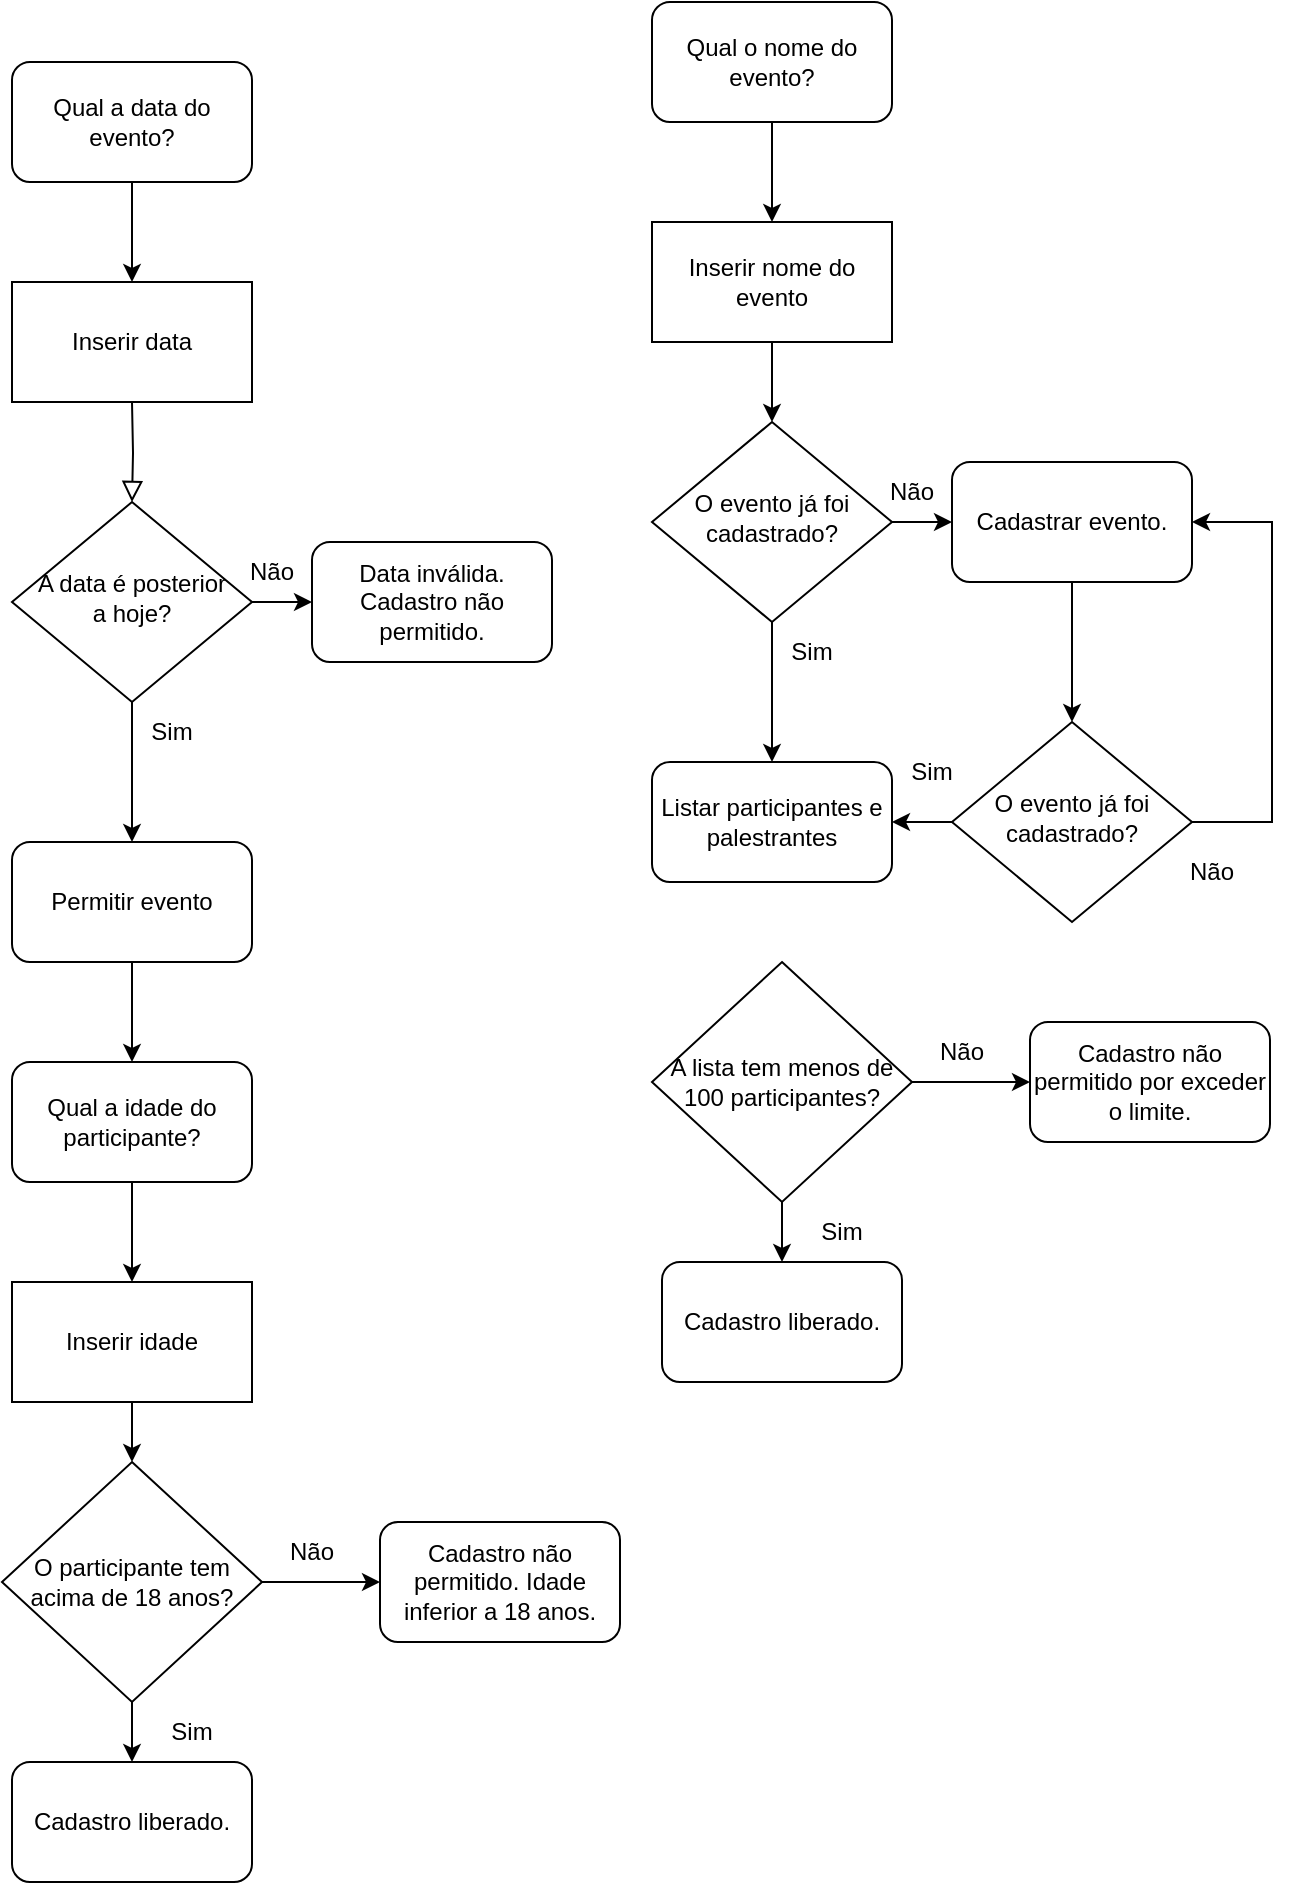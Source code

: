 <mxfile version="18.1.1" type="github">
  <diagram id="C5RBs43oDa-KdzZeNtuy" name="Page-1">
    <mxGraphModel dx="1422" dy="762" grid="1" gridSize="10" guides="1" tooltips="1" connect="1" arrows="1" fold="1" page="1" pageScale="1" pageWidth="827" pageHeight="1169" math="0" shadow="0">
      <root>
        <mxCell id="WIyWlLk6GJQsqaUBKTNV-0" />
        <mxCell id="WIyWlLk6GJQsqaUBKTNV-1" parent="WIyWlLk6GJQsqaUBKTNV-0" />
        <mxCell id="WIyWlLk6GJQsqaUBKTNV-2" value="" style="rounded=0;html=1;jettySize=auto;orthogonalLoop=1;fontSize=11;endArrow=block;endFill=0;endSize=8;strokeWidth=1;shadow=0;labelBackgroundColor=none;edgeStyle=orthogonalEdgeStyle;" parent="WIyWlLk6GJQsqaUBKTNV-1" target="WIyWlLk6GJQsqaUBKTNV-6" edge="1">
          <mxGeometry relative="1" as="geometry">
            <mxPoint x="230" y="220" as="sourcePoint" />
          </mxGeometry>
        </mxCell>
        <mxCell id="tmyHF_jK93KInjeWypOT-6" value="" style="edgeStyle=orthogonalEdgeStyle;rounded=0;orthogonalLoop=1;jettySize=auto;html=1;" edge="1" parent="WIyWlLk6GJQsqaUBKTNV-1" source="WIyWlLk6GJQsqaUBKTNV-6">
          <mxGeometry relative="1" as="geometry">
            <mxPoint x="230" y="440" as="targetPoint" />
          </mxGeometry>
        </mxCell>
        <mxCell id="tmyHF_jK93KInjeWypOT-22" value="" style="edgeStyle=orthogonalEdgeStyle;rounded=0;orthogonalLoop=1;jettySize=auto;html=1;" edge="1" parent="WIyWlLk6GJQsqaUBKTNV-1" source="WIyWlLk6GJQsqaUBKTNV-6" target="WIyWlLk6GJQsqaUBKTNV-7">
          <mxGeometry relative="1" as="geometry" />
        </mxCell>
        <mxCell id="WIyWlLk6GJQsqaUBKTNV-6" value="A data é posterior &lt;br&gt;a hoje?" style="rhombus;whiteSpace=wrap;html=1;shadow=0;fontFamily=Helvetica;fontSize=12;align=center;strokeWidth=1;spacing=6;spacingTop=-4;" parent="WIyWlLk6GJQsqaUBKTNV-1" vertex="1">
          <mxGeometry x="170" y="270" width="120" height="100" as="geometry" />
        </mxCell>
        <mxCell id="WIyWlLk6GJQsqaUBKTNV-7" value="Data inválida. Cadastro não permitido." style="rounded=1;whiteSpace=wrap;html=1;fontSize=12;glass=0;strokeWidth=1;shadow=0;" parent="WIyWlLk6GJQsqaUBKTNV-1" vertex="1">
          <mxGeometry x="320" y="290" width="120" height="60" as="geometry" />
        </mxCell>
        <mxCell id="tmyHF_jK93KInjeWypOT-34" value="" style="edgeStyle=orthogonalEdgeStyle;rounded=0;orthogonalLoop=1;jettySize=auto;html=1;" edge="1" parent="WIyWlLk6GJQsqaUBKTNV-1" source="tmyHF_jK93KInjeWypOT-3" target="tmyHF_jK93KInjeWypOT-11">
          <mxGeometry relative="1" as="geometry" />
        </mxCell>
        <mxCell id="tmyHF_jK93KInjeWypOT-3" value="Qual a data do evento?" style="rounded=1;whiteSpace=wrap;html=1;glass=0;strokeWidth=1;shadow=0;" vertex="1" parent="WIyWlLk6GJQsqaUBKTNV-1">
          <mxGeometry x="170" y="50" width="120" height="60" as="geometry" />
        </mxCell>
        <mxCell id="tmyHF_jK93KInjeWypOT-10" value="" style="edgeStyle=orthogonalEdgeStyle;rounded=0;orthogonalLoop=1;jettySize=auto;html=1;" edge="1" parent="WIyWlLk6GJQsqaUBKTNV-1" source="tmyHF_jK93KInjeWypOT-7" target="tmyHF_jK93KInjeWypOT-9">
          <mxGeometry relative="1" as="geometry" />
        </mxCell>
        <mxCell id="tmyHF_jK93KInjeWypOT-7" value="Permitir evento" style="rounded=1;whiteSpace=wrap;html=1;" vertex="1" parent="WIyWlLk6GJQsqaUBKTNV-1">
          <mxGeometry x="170" y="440" width="120" height="60" as="geometry" />
        </mxCell>
        <mxCell id="tmyHF_jK93KInjeWypOT-16" value="" style="edgeStyle=orthogonalEdgeStyle;rounded=0;orthogonalLoop=1;jettySize=auto;html=1;" edge="1" parent="WIyWlLk6GJQsqaUBKTNV-1" source="tmyHF_jK93KInjeWypOT-8" target="tmyHF_jK93KInjeWypOT-15">
          <mxGeometry relative="1" as="geometry" />
        </mxCell>
        <mxCell id="tmyHF_jK93KInjeWypOT-18" value="" style="edgeStyle=orthogonalEdgeStyle;rounded=0;orthogonalLoop=1;jettySize=auto;html=1;" edge="1" parent="WIyWlLk6GJQsqaUBKTNV-1" source="tmyHF_jK93KInjeWypOT-8" target="tmyHF_jK93KInjeWypOT-17">
          <mxGeometry relative="1" as="geometry" />
        </mxCell>
        <mxCell id="tmyHF_jK93KInjeWypOT-8" value="O participante tem acima de 18 anos?" style="rhombus;whiteSpace=wrap;html=1;" vertex="1" parent="WIyWlLk6GJQsqaUBKTNV-1">
          <mxGeometry x="165" y="750" width="130" height="120" as="geometry" />
        </mxCell>
        <mxCell id="tmyHF_jK93KInjeWypOT-13" value="" style="edgeStyle=orthogonalEdgeStyle;rounded=0;orthogonalLoop=1;jettySize=auto;html=1;" edge="1" parent="WIyWlLk6GJQsqaUBKTNV-1" source="tmyHF_jK93KInjeWypOT-9" target="tmyHF_jK93KInjeWypOT-12">
          <mxGeometry relative="1" as="geometry" />
        </mxCell>
        <mxCell id="tmyHF_jK93KInjeWypOT-9" value="Qual a idade do participante?" style="rounded=1;whiteSpace=wrap;html=1;" vertex="1" parent="WIyWlLk6GJQsqaUBKTNV-1">
          <mxGeometry x="170" y="550" width="120" height="60" as="geometry" />
        </mxCell>
        <mxCell id="tmyHF_jK93KInjeWypOT-11" value="Inserir data" style="rounded=0;whiteSpace=wrap;html=1;" vertex="1" parent="WIyWlLk6GJQsqaUBKTNV-1">
          <mxGeometry x="170" y="160" width="120" height="60" as="geometry" />
        </mxCell>
        <mxCell id="tmyHF_jK93KInjeWypOT-14" value="" style="edgeStyle=orthogonalEdgeStyle;rounded=0;orthogonalLoop=1;jettySize=auto;html=1;" edge="1" parent="WIyWlLk6GJQsqaUBKTNV-1" source="tmyHF_jK93KInjeWypOT-12" target="tmyHF_jK93KInjeWypOT-8">
          <mxGeometry relative="1" as="geometry" />
        </mxCell>
        <mxCell id="tmyHF_jK93KInjeWypOT-12" value="Inserir idade" style="rounded=0;whiteSpace=wrap;html=1;" vertex="1" parent="WIyWlLk6GJQsqaUBKTNV-1">
          <mxGeometry x="170" y="660" width="120" height="60" as="geometry" />
        </mxCell>
        <mxCell id="tmyHF_jK93KInjeWypOT-15" value="Cadastro não permitido. Idade inferior a 18 anos." style="rounded=1;whiteSpace=wrap;html=1;" vertex="1" parent="WIyWlLk6GJQsqaUBKTNV-1">
          <mxGeometry x="354" y="780" width="120" height="60" as="geometry" />
        </mxCell>
        <mxCell id="tmyHF_jK93KInjeWypOT-17" value="Cadastro liberado." style="rounded=1;whiteSpace=wrap;html=1;" vertex="1" parent="WIyWlLk6GJQsqaUBKTNV-1">
          <mxGeometry x="170" y="900" width="120" height="60" as="geometry" />
        </mxCell>
        <mxCell id="tmyHF_jK93KInjeWypOT-19" value="Sim" style="text;html=1;strokeColor=none;fillColor=none;align=center;verticalAlign=middle;whiteSpace=wrap;rounded=0;" vertex="1" parent="WIyWlLk6GJQsqaUBKTNV-1">
          <mxGeometry x="230" y="870" width="60" height="30" as="geometry" />
        </mxCell>
        <mxCell id="tmyHF_jK93KInjeWypOT-20" value="Não" style="text;html=1;strokeColor=none;fillColor=none;align=center;verticalAlign=middle;whiteSpace=wrap;rounded=0;" vertex="1" parent="WIyWlLk6GJQsqaUBKTNV-1">
          <mxGeometry x="290" y="780" width="60" height="30" as="geometry" />
        </mxCell>
        <mxCell id="tmyHF_jK93KInjeWypOT-23" value="Sim" style="text;html=1;strokeColor=none;fillColor=none;align=center;verticalAlign=middle;whiteSpace=wrap;rounded=0;" vertex="1" parent="WIyWlLk6GJQsqaUBKTNV-1">
          <mxGeometry x="220" y="370" width="60" height="30" as="geometry" />
        </mxCell>
        <mxCell id="tmyHF_jK93KInjeWypOT-24" value="Não" style="text;html=1;strokeColor=none;fillColor=none;align=center;verticalAlign=middle;whiteSpace=wrap;rounded=0;" vertex="1" parent="WIyWlLk6GJQsqaUBKTNV-1">
          <mxGeometry x="270" y="290" width="60" height="30" as="geometry" />
        </mxCell>
        <mxCell id="tmyHF_jK93KInjeWypOT-35" value="" style="edgeStyle=orthogonalEdgeStyle;rounded=0;orthogonalLoop=1;jettySize=auto;html=1;" edge="1" parent="WIyWlLk6GJQsqaUBKTNV-1" source="tmyHF_jK93KInjeWypOT-31" target="tmyHF_jK93KInjeWypOT-33">
          <mxGeometry relative="1" as="geometry" />
        </mxCell>
        <mxCell id="tmyHF_jK93KInjeWypOT-31" value="Qual o nome do evento?" style="rounded=1;whiteSpace=wrap;html=1;" vertex="1" parent="WIyWlLk6GJQsqaUBKTNV-1">
          <mxGeometry x="490" y="20" width="120" height="60" as="geometry" />
        </mxCell>
        <mxCell id="tmyHF_jK93KInjeWypOT-45" value="" style="edgeStyle=orthogonalEdgeStyle;rounded=0;orthogonalLoop=1;jettySize=auto;html=1;" edge="1" parent="WIyWlLk6GJQsqaUBKTNV-1" source="tmyHF_jK93KInjeWypOT-33" target="tmyHF_jK93KInjeWypOT-40">
          <mxGeometry relative="1" as="geometry" />
        </mxCell>
        <mxCell id="tmyHF_jK93KInjeWypOT-33" value="Inserir nome do evento" style="rounded=0;whiteSpace=wrap;html=1;" vertex="1" parent="WIyWlLk6GJQsqaUBKTNV-1">
          <mxGeometry x="490" y="130" width="120" height="60" as="geometry" />
        </mxCell>
        <mxCell id="tmyHF_jK93KInjeWypOT-38" value="" style="edgeStyle=orthogonalEdgeStyle;rounded=0;orthogonalLoop=1;jettySize=auto;html=1;" edge="1" parent="WIyWlLk6GJQsqaUBKTNV-1" source="tmyHF_jK93KInjeWypOT-40">
          <mxGeometry relative="1" as="geometry">
            <mxPoint x="550" y="400" as="targetPoint" />
          </mxGeometry>
        </mxCell>
        <mxCell id="tmyHF_jK93KInjeWypOT-39" value="" style="edgeStyle=orthogonalEdgeStyle;rounded=0;orthogonalLoop=1;jettySize=auto;html=1;" edge="1" parent="WIyWlLk6GJQsqaUBKTNV-1" source="tmyHF_jK93KInjeWypOT-40" target="tmyHF_jK93KInjeWypOT-41">
          <mxGeometry relative="1" as="geometry" />
        </mxCell>
        <mxCell id="tmyHF_jK93KInjeWypOT-40" value="O evento já foi cadastrado?" style="rhombus;whiteSpace=wrap;html=1;shadow=0;fontFamily=Helvetica;fontSize=12;align=center;strokeWidth=1;spacing=6;spacingTop=-4;" vertex="1" parent="WIyWlLk6GJQsqaUBKTNV-1">
          <mxGeometry x="490" y="230" width="120" height="100" as="geometry" />
        </mxCell>
        <mxCell id="tmyHF_jK93KInjeWypOT-53" value="" style="edgeStyle=orthogonalEdgeStyle;rounded=0;orthogonalLoop=1;jettySize=auto;html=1;" edge="1" parent="WIyWlLk6GJQsqaUBKTNV-1" source="tmyHF_jK93KInjeWypOT-41" target="tmyHF_jK93KInjeWypOT-48">
          <mxGeometry relative="1" as="geometry" />
        </mxCell>
        <mxCell id="tmyHF_jK93KInjeWypOT-41" value="Cadastrar evento." style="rounded=1;whiteSpace=wrap;html=1;fontSize=12;glass=0;strokeWidth=1;shadow=0;" vertex="1" parent="WIyWlLk6GJQsqaUBKTNV-1">
          <mxGeometry x="640" y="250" width="120" height="60" as="geometry" />
        </mxCell>
        <mxCell id="tmyHF_jK93KInjeWypOT-42" value="Listar participantes e palestrantes" style="rounded=1;whiteSpace=wrap;html=1;" vertex="1" parent="WIyWlLk6GJQsqaUBKTNV-1">
          <mxGeometry x="490" y="400" width="120" height="60" as="geometry" />
        </mxCell>
        <mxCell id="tmyHF_jK93KInjeWypOT-43" value="Sim" style="text;html=1;strokeColor=none;fillColor=none;align=center;verticalAlign=middle;whiteSpace=wrap;rounded=0;" vertex="1" parent="WIyWlLk6GJQsqaUBKTNV-1">
          <mxGeometry x="540" y="330" width="60" height="30" as="geometry" />
        </mxCell>
        <mxCell id="tmyHF_jK93KInjeWypOT-44" value="Não" style="text;html=1;strokeColor=none;fillColor=none;align=center;verticalAlign=middle;whiteSpace=wrap;rounded=0;" vertex="1" parent="WIyWlLk6GJQsqaUBKTNV-1">
          <mxGeometry x="590" y="250" width="60" height="30" as="geometry" />
        </mxCell>
        <mxCell id="tmyHF_jK93KInjeWypOT-54" value="" style="edgeStyle=orthogonalEdgeStyle;rounded=0;orthogonalLoop=1;jettySize=auto;html=1;" edge="1" parent="WIyWlLk6GJQsqaUBKTNV-1" source="tmyHF_jK93KInjeWypOT-48" target="tmyHF_jK93KInjeWypOT-42">
          <mxGeometry relative="1" as="geometry" />
        </mxCell>
        <mxCell id="tmyHF_jK93KInjeWypOT-56" style="edgeStyle=orthogonalEdgeStyle;rounded=0;orthogonalLoop=1;jettySize=auto;html=1;" edge="1" parent="WIyWlLk6GJQsqaUBKTNV-1" source="tmyHF_jK93KInjeWypOT-48" target="tmyHF_jK93KInjeWypOT-41">
          <mxGeometry relative="1" as="geometry">
            <mxPoint x="780" y="280" as="targetPoint" />
            <Array as="points">
              <mxPoint x="800" y="430" />
              <mxPoint x="800" y="280" />
            </Array>
          </mxGeometry>
        </mxCell>
        <mxCell id="tmyHF_jK93KInjeWypOT-48" value="O evento já foi cadastrado?" style="rhombus;whiteSpace=wrap;html=1;shadow=0;fontFamily=Helvetica;fontSize=12;align=center;strokeWidth=1;spacing=6;spacingTop=-4;" vertex="1" parent="WIyWlLk6GJQsqaUBKTNV-1">
          <mxGeometry x="640" y="380" width="120" height="100" as="geometry" />
        </mxCell>
        <mxCell id="tmyHF_jK93KInjeWypOT-51" value="Sim" style="text;html=1;strokeColor=none;fillColor=none;align=center;verticalAlign=middle;whiteSpace=wrap;rounded=0;" vertex="1" parent="WIyWlLk6GJQsqaUBKTNV-1">
          <mxGeometry x="600" y="390" width="60" height="30" as="geometry" />
        </mxCell>
        <mxCell id="tmyHF_jK93KInjeWypOT-52" value="Não" style="text;html=1;strokeColor=none;fillColor=none;align=center;verticalAlign=middle;whiteSpace=wrap;rounded=0;" vertex="1" parent="WIyWlLk6GJQsqaUBKTNV-1">
          <mxGeometry x="740" y="440" width="60" height="30" as="geometry" />
        </mxCell>
        <mxCell id="tmyHF_jK93KInjeWypOT-58" value="" style="edgeStyle=orthogonalEdgeStyle;rounded=0;orthogonalLoop=1;jettySize=auto;html=1;" edge="1" parent="WIyWlLk6GJQsqaUBKTNV-1" source="tmyHF_jK93KInjeWypOT-60" target="tmyHF_jK93KInjeWypOT-61">
          <mxGeometry relative="1" as="geometry" />
        </mxCell>
        <mxCell id="tmyHF_jK93KInjeWypOT-59" value="" style="edgeStyle=orthogonalEdgeStyle;rounded=0;orthogonalLoop=1;jettySize=auto;html=1;" edge="1" parent="WIyWlLk6GJQsqaUBKTNV-1" source="tmyHF_jK93KInjeWypOT-60" target="tmyHF_jK93KInjeWypOT-62">
          <mxGeometry relative="1" as="geometry" />
        </mxCell>
        <mxCell id="tmyHF_jK93KInjeWypOT-60" value="A lista tem menos de 100 participantes?" style="rhombus;whiteSpace=wrap;html=1;" vertex="1" parent="WIyWlLk6GJQsqaUBKTNV-1">
          <mxGeometry x="490" y="500" width="130" height="120" as="geometry" />
        </mxCell>
        <mxCell id="tmyHF_jK93KInjeWypOT-61" value="Cadastro não permitido por exceder o limite." style="rounded=1;whiteSpace=wrap;html=1;" vertex="1" parent="WIyWlLk6GJQsqaUBKTNV-1">
          <mxGeometry x="679" y="530" width="120" height="60" as="geometry" />
        </mxCell>
        <mxCell id="tmyHF_jK93KInjeWypOT-62" value="Cadastro liberado." style="rounded=1;whiteSpace=wrap;html=1;" vertex="1" parent="WIyWlLk6GJQsqaUBKTNV-1">
          <mxGeometry x="495" y="650" width="120" height="60" as="geometry" />
        </mxCell>
        <mxCell id="tmyHF_jK93KInjeWypOT-63" value="Sim" style="text;html=1;strokeColor=none;fillColor=none;align=center;verticalAlign=middle;whiteSpace=wrap;rounded=0;" vertex="1" parent="WIyWlLk6GJQsqaUBKTNV-1">
          <mxGeometry x="555" y="620" width="60" height="30" as="geometry" />
        </mxCell>
        <mxCell id="tmyHF_jK93KInjeWypOT-64" value="Não" style="text;html=1;strokeColor=none;fillColor=none;align=center;verticalAlign=middle;whiteSpace=wrap;rounded=0;" vertex="1" parent="WIyWlLk6GJQsqaUBKTNV-1">
          <mxGeometry x="615" y="530" width="60" height="30" as="geometry" />
        </mxCell>
      </root>
    </mxGraphModel>
  </diagram>
</mxfile>
